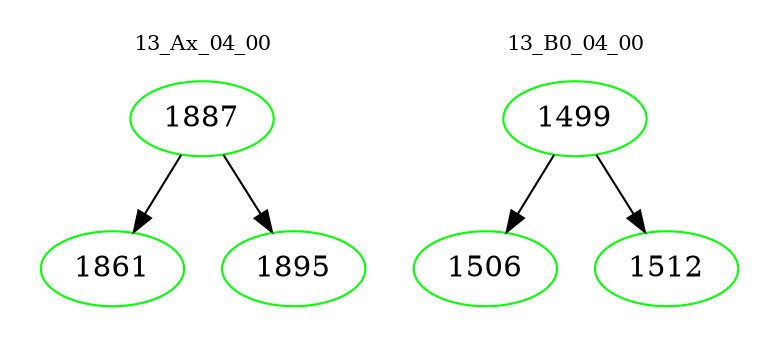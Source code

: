 digraph{
subgraph cluster_0 {
color = white
label = "13_Ax_04_00";
fontsize=10;
T0_1887 [label="1887", color="green"]
T0_1887 -> T0_1861 [color="black"]
T0_1861 [label="1861", color="green"]
T0_1887 -> T0_1895 [color="black"]
T0_1895 [label="1895", color="green"]
}
subgraph cluster_1 {
color = white
label = "13_B0_04_00";
fontsize=10;
T1_1499 [label="1499", color="green"]
T1_1499 -> T1_1506 [color="black"]
T1_1506 [label="1506", color="green"]
T1_1499 -> T1_1512 [color="black"]
T1_1512 [label="1512", color="green"]
}
}
